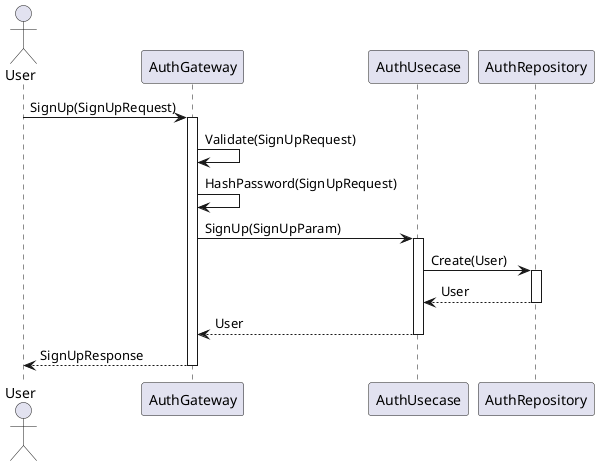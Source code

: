 @startuml

actor User

User -> AuthGateway: SignUp(SignUpRequest)
activate AuthGateway
AuthGateway -> AuthGateway: Validate(SignUpRequest)
AuthGateway -> AuthGateway: HashPassword(SignUpRequest)
AuthGateway -> AuthUsecase: SignUp(SignUpParam)
activate AuthUsecase
AuthUsecase -> AuthRepository: Create(User)
activate AuthRepository
AuthRepository --> AuthUsecase: User
deactivate AuthRepository
AuthUsecase --> AuthGateway: User
deactivate AuthUsecase
AuthGateway --> User: SignUpResponse
deactivate AuthGateway
@enduml